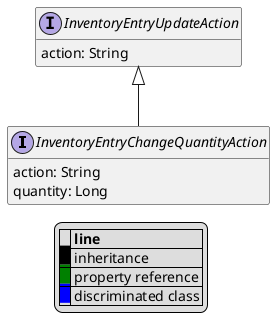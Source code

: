 @startuml

hide empty fields
hide empty methods
legend
|= |= line |
|<back:black>   </back>| inheritance |
|<back:green>   </back>| property reference |
|<back:blue>   </back>| discriminated class |
endlegend
interface InventoryEntryChangeQuantityAction [[InventoryEntryChangeQuantityAction.svg]] extends InventoryEntryUpdateAction {
    action: String
    quantity: Long
}
interface InventoryEntryUpdateAction [[InventoryEntryUpdateAction.svg]]  {
    action: String
}





@enduml
